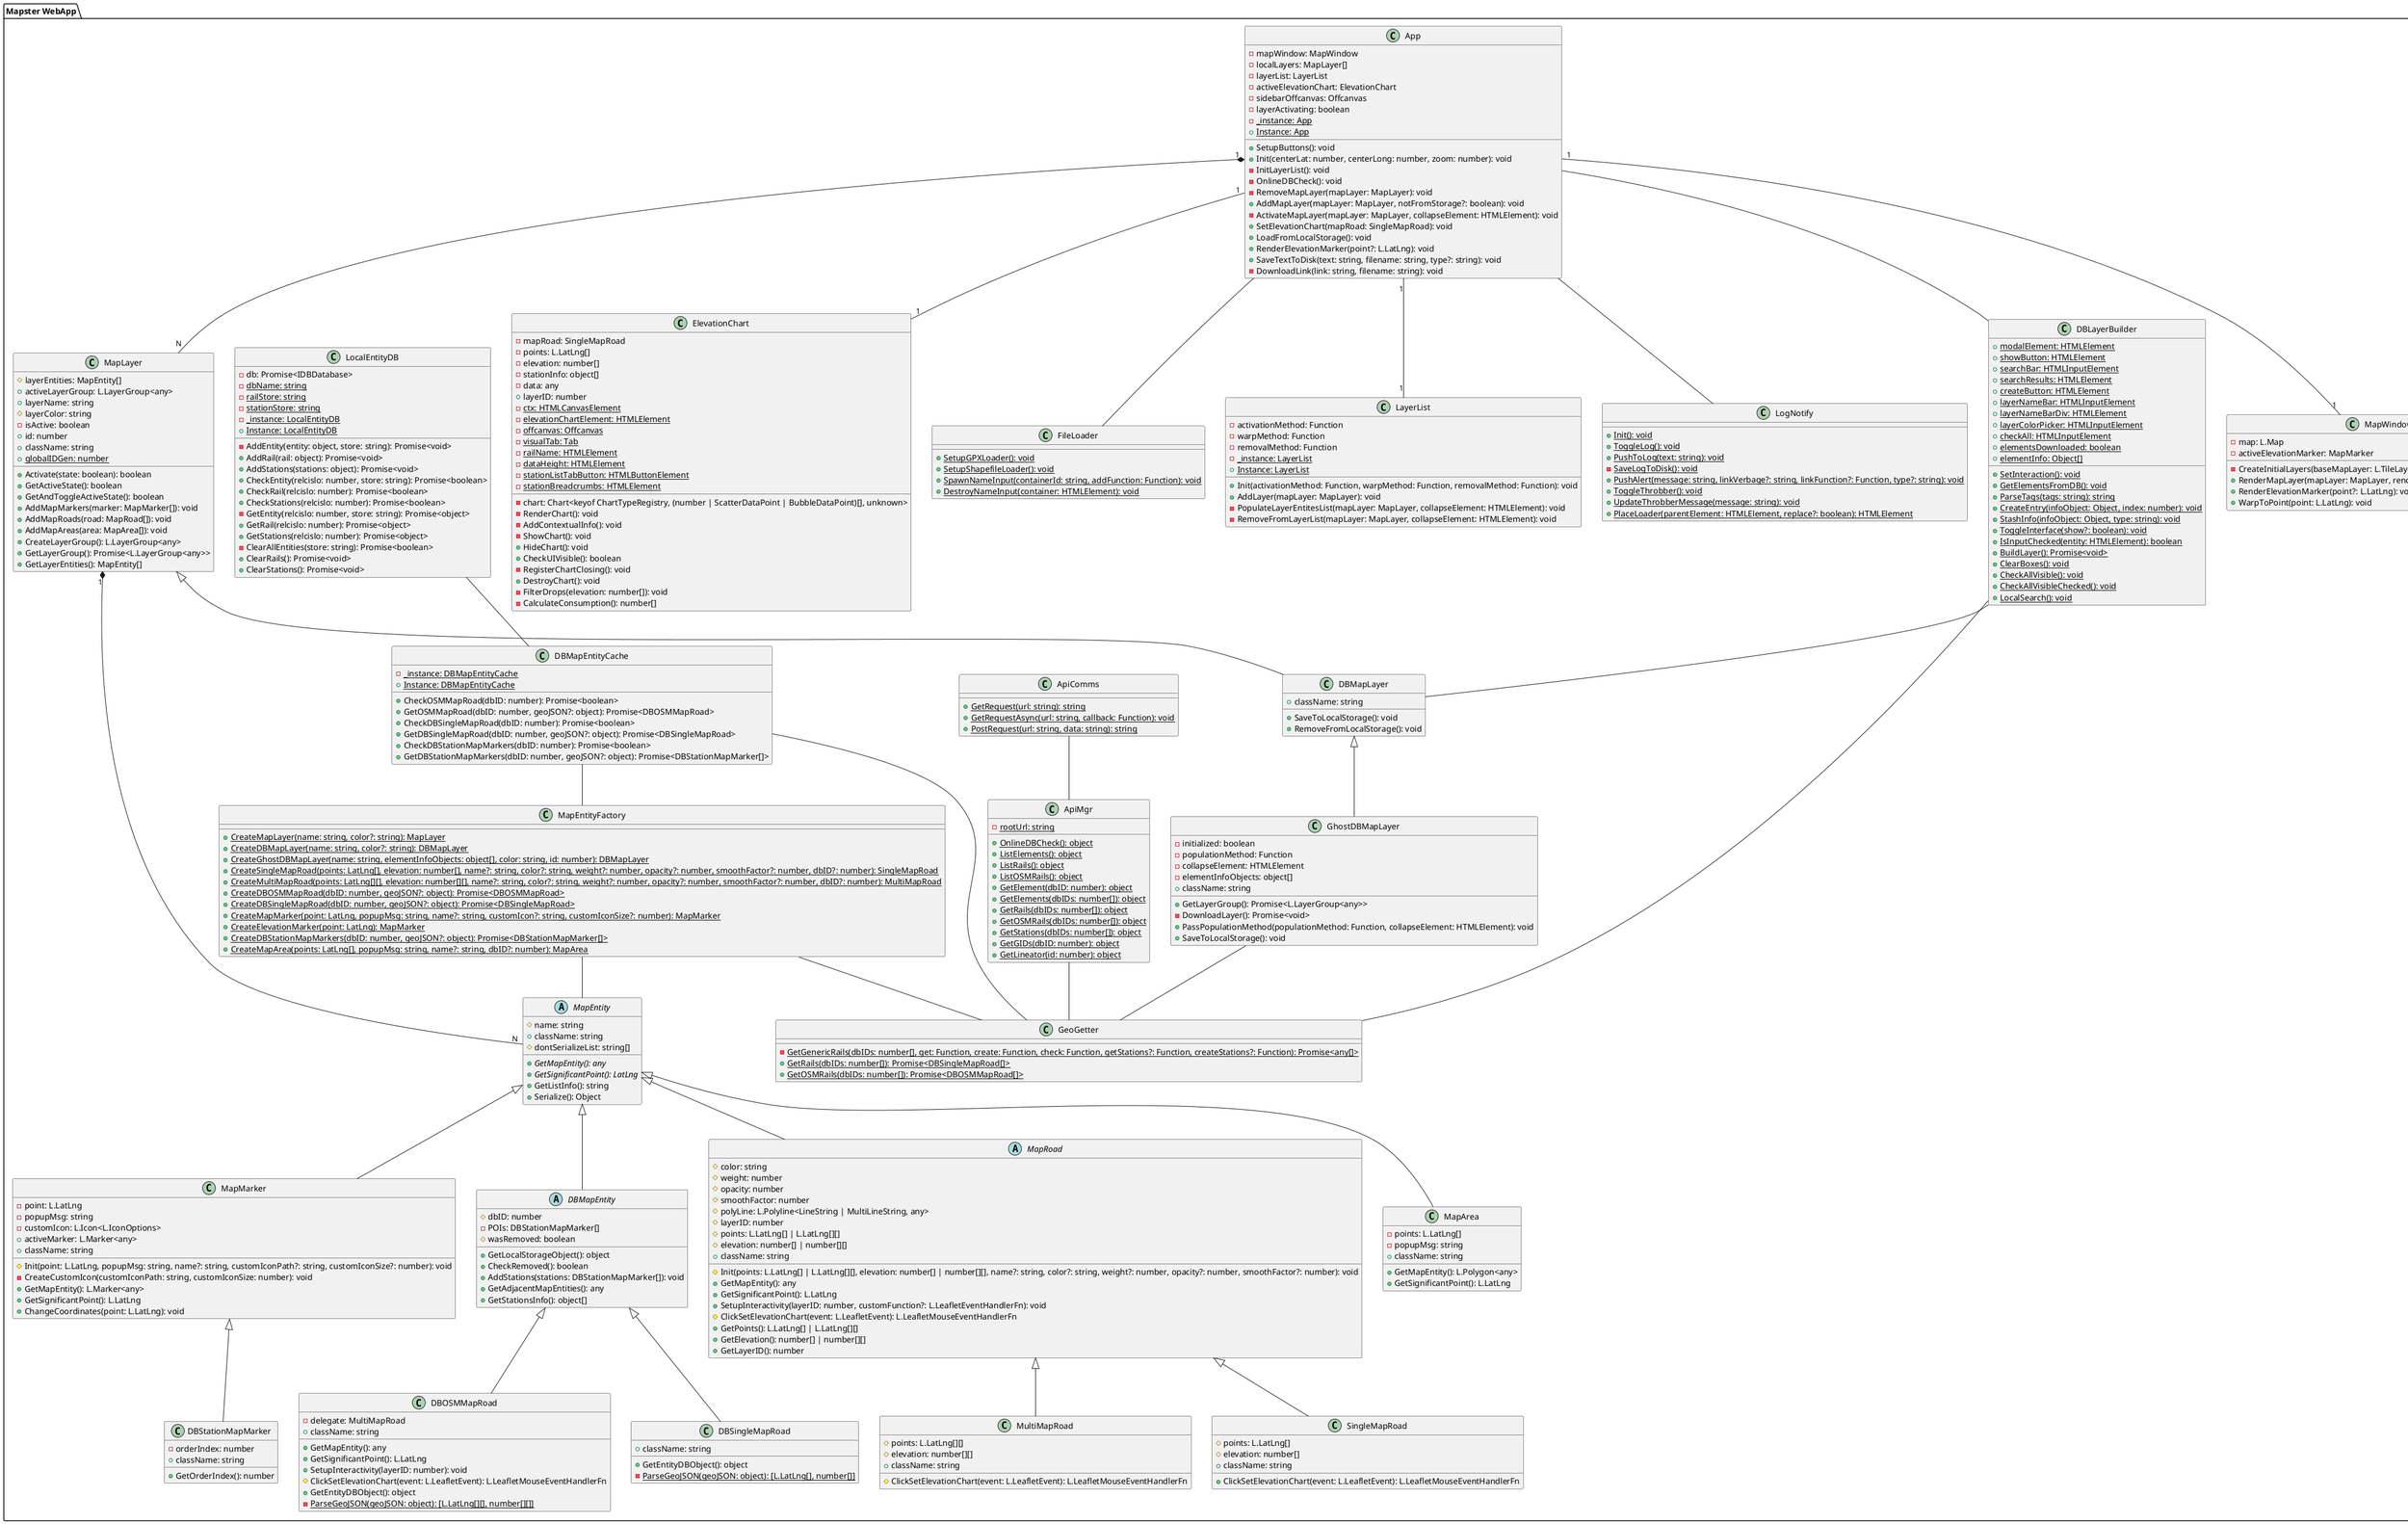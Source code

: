 @startuml

package "Mapster WebApp" {
    class ApiComms {
        +{static} GetRequest(url: string): string
        +{static} GetRequestAsync(url: string, callback: Function): void
        +{static} PostRequest(url: string, data: string): string
    }
    class ApiMgr {
        -{static} rootUrl: string
        +{static} OnlineDBCheck(): object
        +{static} ListElements(): object
        +{static} ListRails(): object
        +{static} ListOSMRails(): object
        +{static} GetElement(dbID: number): object
        +{static} GetElements(dbIDs: number[]): object
        +{static} GetRails(dbIDs: number[]): object
        +{static} GetOSMRails(dbIDs: number[]): object
        +{static} GetStations(dbIDs: number[]): object
        +{static} GetGIDs(dbID: number): object
        +{static} GetLineator(id: number): object
    }
    abstract class MapEntity {
        #name: string
        +className: string
        #dontSerializeList: string[]
        +{abstract} GetMapEntity(): any
        +{abstract} GetSignificantPoint(): LatLng
        +GetListInfo(): string
        +Serialize(): Object
    }
    class MapMarker extends MapEntity {
        -point: L.LatLng
        -popupMsg: string
        -customIcon: L.Icon<L.IconOptions>
        +activeMarker: L.Marker<any>
        +className: string
        #Init(point: L.LatLng, popupMsg: string, name?: string, customIconPath?: string, customIconSize?: number): void
        -CreateCustomIcon(customIconPath: string, customIconSize: number): void
        +GetMapEntity(): L.Marker<any>
        +GetSignificantPoint(): L.LatLng
        +ChangeCoordinates(point: L.LatLng): void
    }
    class DBStationMapMarker extends MapMarker {
        -orderIndex: number
        +className: string
        +GetOrderIndex(): number
    }
    abstract class DBMapEntity extends MapEntity {
        #dbID: number
        -POIs: DBStationMapMarker[]
        #wasRemoved: boolean
        +GetLocalStorageObject(): object
        +CheckRemoved(): boolean
        +AddStations(stations: DBStationMapMarker[]): void
        +GetAdjacentMapEntities(): any
        +GetStationsInfo(): object[]
    }
    class LogNotify {
        +{static} Init(): void
        +{static} ToggleLog(): void
        +{static} PushToLog(text: string): void
        -{static} SaveLogToDisk(): void
        +{static} PushAlert(message: string, linkVerbage?: string, linkFunction?: Function, type?: string): void
        +{static} ToggleThrobber(): void
        +{static} UpdateThrobberMessage(message: string): void
        +{static} PlaceLoader(parentElement: HTMLElement, replace?: boolean): HTMLElement
    }
    abstract class MapRoad extends MapEntity {
        #color: string
        #weight: number
        #opacity: number
        #smoothFactor: number
        #polyLine: L.Polyline<LineString | MultiLineString, any>
        #layerID: number
        #points: L.LatLng[] | L.LatLng[][]
        #elevation: number[] | number[][]
        +className: string
        #Init(points: L.LatLng[] | L.LatLng[][], elevation: number[] | number[][], name?: string, color?: string, weight?: number, opacity?: number, smoothFactor?: number): void
        +GetMapEntity(): any
        +GetSignificantPoint(): L.LatLng
        +SetupInteractivity(layerID: number, customFunction?: L.LeafletEventHandlerFn): void
        #ClickSetElevationChart(event: L.LeafletEvent): L.LeafletMouseEventHandlerFn
        +GetPoints(): L.LatLng[] | L.LatLng[][]
        +GetElevation(): number[] | number[][]
        +GetLayerID(): number
    }
    class MultiMapRoad extends MapRoad {
        #points: L.LatLng[][]
        #elevation: number[][]
        +className: string
        #ClickSetElevationChart(event: L.LeafletEvent): L.LeafletMouseEventHandlerFn
    }
    class DBOSMMapRoad extends DBMapEntity {
        -delegate: MultiMapRoad
        +className: string
        +GetMapEntity(): any
        +GetSignificantPoint(): L.LatLng
        +SetupInteractivity(layerID: number): void
        #ClickSetElevationChart(event: L.LeafletEvent): L.LeafletMouseEventHandlerFn
        +GetEntityDBObject(): object
        -{static} ParseGeoJSON(geoJSON: object): [L.LatLng[][], number[][]]
    }
    class SingleMapRoad extends MapRoad {
        #points: L.LatLng[]
        #elevation: number[]
        +className: string
        +ClickSetElevationChart(event: L.LeafletEvent): L.LeafletMouseEventHandlerFn
    }
    class DBSingleMapRoad extends DBMapEntity {
        +className: string
        +GetEntityDBObject(): object
        -{static} ParseGeoJSON(geoJSON: object): [L.LatLng[], number[]]
    }
    class LocalEntityDB {
        -db: Promise<IDBDatabase>
        -AddEntity(entity: object, store: string): Promise<void>
        +AddRail(rail: object): Promise<void>
        +AddStations(stations: object): Promise<void>
        +CheckEntity(relcislo: number, store: string): Promise<boolean>
        +CheckRail(relcislo: number): Promise<boolean>
        +CheckStations(relcislo: number): Promise<boolean>
        -GetEntity(relcislo: number, store: string): Promise<object>
        +GetRail(relcislo: number): Promise<object>
        +GetStations(relcislo: number): Promise<object>
        -ClearAllEntities(store: string): Promise<boolean>
        +ClearRails(): Promise<void>
        +ClearStations(): Promise<void>
        -{static} dbName: string
        -{static} railStore: string
        -{static} stationStore: string
        -{static} _instance: LocalEntityDB
        +{static} Instance: LocalEntityDB
    }
    class DBMapEntityCache {
        +CheckOSMMapRoad(dbID: number): Promise<boolean>
        +GetOSMMapRoad(dbID: number, geoJSON?: object): Promise<DBOSMMapRoad>
        +CheckDBSingleMapRoad(dbID: number): Promise<boolean>
        +GetDBSingleMapRoad(dbID: number, geoJSON?: object): Promise<DBSingleMapRoad>
        +CheckDBStationMapMarkers(dbID: number): Promise<boolean>
        +GetDBStationMapMarkers(dbID: number, geoJSON?: object): Promise<DBStationMapMarker[]>
        -{static} _instance: DBMapEntityCache
        +{static} Instance: DBMapEntityCache
    }
    class MapArea extends MapEntity {
        -points: L.LatLng[]
        -popupMsg: string
        +className: string
        +GetMapEntity(): L.Polygon<any>
        +GetSignificantPoint(): L.LatLng
    }
    class MapLayer {
        #layerEntities: MapEntity[]
        +activeLayerGroup: L.LayerGroup<any>
        +layerName: string
        #layerColor: string
        -isActive: boolean
        +id: number
        +className: string
        +Activate(state: boolean): boolean
        +GetActiveState(): boolean
        +GetAndToggleActiveState(): boolean
        +AddMapMarkers(marker: MapMarker[]): void
        +AddMapRoads(road: MapRoad[]): void
        +AddMapAreas(area: MapArea[]): void
        +CreateLayerGroup(): L.LayerGroup<any>
        +GetLayerGroup(): Promise<L.LayerGroup<any>>
        +GetLayerEntities(): MapEntity[]
        +{static} globalIDGen: number
    }
    class DBMapLayer extends MapLayer {
        +className: string
        +SaveToLocalStorage(): void
        +RemoveFromLocalStorage(): void
    }
    class GeoGetter {
        -{static} GetGenericRails(dbIDs: number[], get: Function, create: Function, check: Function, getStations?: Function, createStations?: Function): Promise<any[]>
        +{static} GetRails(dbIDs: number[]): Promise<DBSingleMapRoad[]>
        +{static} GetOSMRails(dbIDs: number[]): Promise<DBOSMMapRoad[]>
    }
    class GhostDBMapLayer extends DBMapLayer {
        -initialized: boolean
        -populationMethod: Function
        -collapseElement: HTMLElement
        -elementInfoObjects: object[]
        +className: string
        +GetLayerGroup(): Promise<L.LayerGroup<any>>
        -DownloadLayer(): Promise<void>
        +PassPopulationMethod(populationMethod: Function, collapseElement: HTMLElement): void
        +SaveToLocalStorage(): void
    }
    class MapEntityFactory {
        +{static} CreateMapLayer(name: string, color?: string): MapLayer
        +{static} CreateDBMapLayer(name: string, color?: string): DBMapLayer
        +{static} CreateGhostDBMapLayer(name: string, elementInfoObjects: object[], color: string, id: number): DBMapLayer
        +{static} CreateSingleMapRoad(points: LatLng[], elevation: number[], name?: string, color?: string, weight?: number, opacity?: number, smoothFactor?: number, dbID?: number): SingleMapRoad
        +{static} CreateMultiMapRoad(points: LatLng[][], elevation: number[][], name?: string, color?: string, weight?: number, opacity?: number, smoothFactor?: number, dbID?: number): MultiMapRoad
        +{static} CreateDBOSMMapRoad(dbID: number, geoJSON?: object): Promise<DBOSMMapRoad>
        +{static} CreateDBSingleMapRoad(dbID: number, geoJSON?: object): Promise<DBSingleMapRoad>
        +{static} CreateMapMarker(point: LatLng, popupMsg: string, name?: string, customIcon?: string, customIconSize?: number): MapMarker
        +{static} CreateElevationMarker(point: LatLng): MapMarker
        +{static} CreateDBStationMapMarkers(dbID: number, geoJSON?: object): Promise<DBStationMapMarker[]>
        +{static} CreateMapArea(points: LatLng[], popupMsg: string, name?: string, dbID?: number): MapArea
    }
    class MapWindow {
        -map: L.Map
        -activeElevationMarker: MapMarker
        -CreateInitialLayers(baseMapLayer: L.TileLayer, baseMapName: string): void
        +RenderMapLayer(mapLayer: MapLayer, render?: boolean): void
        +RenderElevationMarker(point?: L.LatLng): void
        +WarpToPoint(point: L.LatLng): void
    }
    class DBLayerBuilder {
        +{static} modalElement: HTMLElement
        +{static} showButton: HTMLElement
        +{static} searchBar: HTMLInputElement
        +{static} searchResults: HTMLElement
        +{static} createButton: HTMLElement
        +{static} layerNameBar: HTMLInputElement
        +{static} layerNameBarDiv: HTMLElement
        +{static} layerColorPicker: HTMLInputElement
        +{static} checkAll: HTMLInputElement
        +{static} elementsDownloaded: boolean
        +{static} elementInfo: Object[]
        +{static} SetInteraction(): void
        +{static} GetElementsFromDB(): void
        +{static} ParseTags(tags: string): string
        +{static} CreateEntry(infoObject: Object, index: number): void
        +{static} StashInfo(infoObject: Object, type: string): void
        +{static} ToggleInterface(show?: boolean): void
        +{static} IsInputChecked(entity: HTMLElement): boolean
        +{static} BuildLayer(): Promise<void>
        +{static} ClearBoxes(): void
        +{static} CheckAllVisible(): void
        +{static} CheckAllVisibleChecked(): void
        +{static} LocalSearch(): void
    }
    class ElevationChart {
        -mapRoad: SingleMapRoad
        -points: L.LatLng[]
        -elevation: number[]
        -stationInfo: object[]
        -data: any
        -chart: Chart<keyof ChartTypeRegistry, (number | ScatterDataPoint | BubbleDataPoint)[], unknown>
        +layerID: number
        -RenderChart(): void
        -AddContextualInfo(): void
        -ShowChart(): void
        +HideChart(): void
        +CheckUIVisible(): boolean
        -RegisterChartClosing(): void
        +DestroyChart(): void
        -FilterDrops(elevation: number[]): void
        -CalculateConsumption(): number[]
        -{static} ctx: HTMLCanvasElement
        -{static} elevationChartElement: HTMLElement
        -{static} offcanvas: Offcanvas
        -{static} visualTab: Tab
        -{static} railName: HTMLElement
        -{static} dataHeight: HTMLElement
        -{static} stationListTabButton: HTMLButtonElement
        -{static} stationBreadcrumbs: HTMLElement
    }
    class FileLoader {
        +{static} SetupGPXLoader(): void
        +{static} SetupShapefileLoader(): void
        +{static} SpawnNameInput(containerId: string, addFunction: Function): void
        +{static} DestroyNameInput(container: HTMLElement): void
    }
    class LayerList {
        -activationMethod: Function
        -warpMethod: Function
        -removalMethod: Function
        +Init(activationMethod: Function, warpMethod: Function, removalMethod: Function): void
        +AddLayer(mapLayer: MapLayer): void
        -PopulateLayerEntitesList(mapLayer: MapLayer, collapseElement: HTMLElement): void
        -RemoveFromLayerList(mapLayer: MapLayer, collapseElement: HTMLElement): void
        -{static} _instance: LayerList
        +{static} Instance: LayerList
    }
    class App {
        -mapWindow: MapWindow
        -localLayers: MapLayer[]
        -layerList: LayerList
        -activeElevationChart: ElevationChart
        -sidebarOffcanvas: Offcanvas
        -layerActivating: boolean
        +SetupButtons(): void
        +Init(centerLat: number, centerLong: number, zoom: number): void
        -InitLayerList(): void
        -OnlineDBCheck(): void
        -RemoveMapLayer(mapLayer: MapLayer): void
        +AddMapLayer(mapLayer: MapLayer, notFromStorage?: boolean): void
        -ActivateMapLayer(mapLayer: MapLayer, collapseElement: HTMLElement): void
        +SetElevationChart(mapRoad: SingleMapRoad): void
        +LoadFromLocalStorage(): void
        +RenderElevationMarker(point?: L.LatLng): void
        +SaveTextToDisk(text: string, filename: string, type?: string): void
        -DownloadLink(link: string, filename: string): void
        -{static} _instance: App
        +{static} Instance: App
    }
}

App "1" -- "1" MapWindow
App "1" -- "1" LayerList
App "1" -- "1" ElevationChart
App "1" *-- "N" MapLayer
App -- DBLayerBuilder
App -- LogNotify
App -- FileLoader
DBLayerBuilder -- DBMapLayer
MapLayer "1" *-- "N" MapEntity
LocalEntityDB -- DBMapEntityCache
DBMapEntityCache -- MapEntityFactory
ApiComms -- ApiMgr
ApiMgr -- GeoGetter
DBMapEntityCache -- GeoGetter
MapEntityFactory -- GeoGetter
MapEntityFactory -- MapEntity
DBLayerBuilder -- GeoGetter
GhostDBMapLayer -- GeoGetter

@enduml